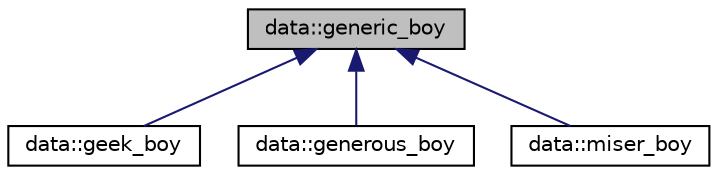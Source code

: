 digraph "data::generic_boy"
{
  edge [fontname="Helvetica",fontsize="10",labelfontname="Helvetica",labelfontsize="10"];
  node [fontname="Helvetica",fontsize="10",shape=record];
  Node0 [label="data::generic_boy",height=0.2,width=0.4,color="black", fillcolor="grey75", style="filled", fontcolor="black"];
  Node0 -> Node1 [dir="back",color="midnightblue",fontsize="10",style="solid",fontname="Helvetica"];
  Node1 [label="data::geek_boy",height=0.2,width=0.4,color="black", fillcolor="white", style="filled",URL="$classdata_1_1geek__boy.html",tooltip="Geek Boy class. "];
  Node0 -> Node2 [dir="back",color="midnightblue",fontsize="10",style="solid",fontname="Helvetica"];
  Node2 [label="data::generous_boy",height=0.2,width=0.4,color="black", fillcolor="white", style="filled",URL="$classdata_1_1generous__boy.html",tooltip="Generous Boy class. "];
  Node0 -> Node3 [dir="back",color="midnightblue",fontsize="10",style="solid",fontname="Helvetica"];
  Node3 [label="data::miser_boy",height=0.2,width=0.4,color="black", fillcolor="white", style="filled",URL="$classdata_1_1miser__boy.html",tooltip="Miser Boy class. "];
}
